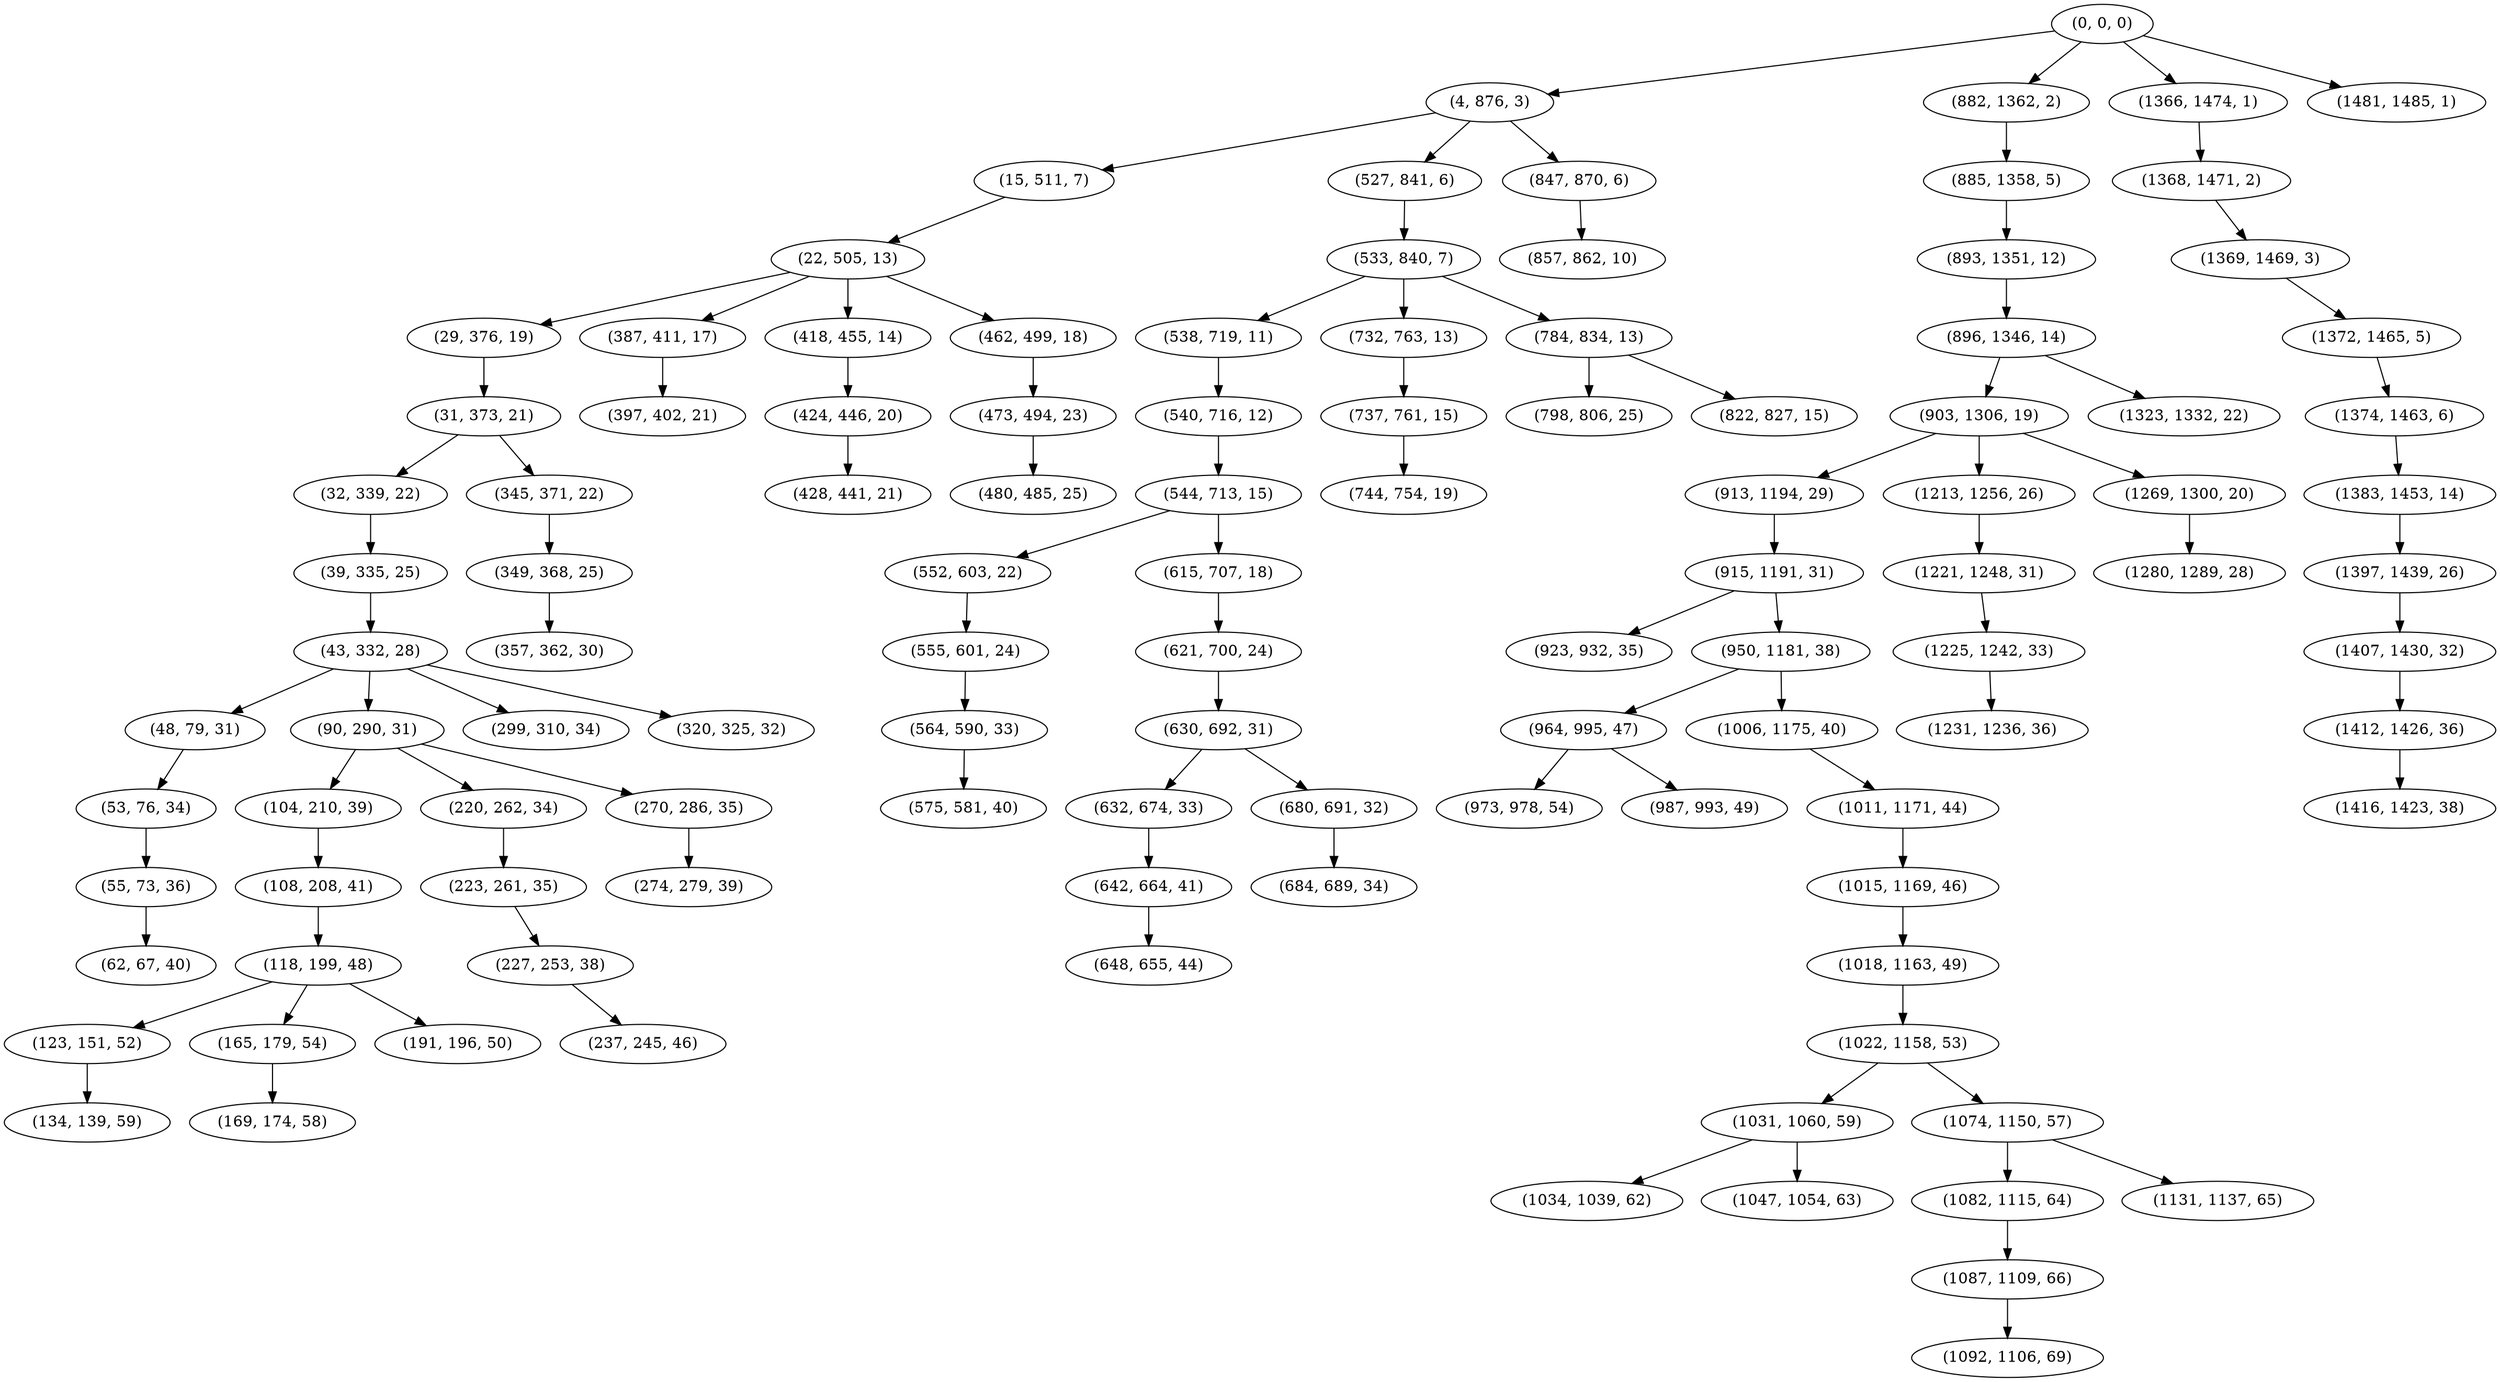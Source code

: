 digraph tree {
    "(0, 0, 0)";
    "(4, 876, 3)";
    "(15, 511, 7)";
    "(22, 505, 13)";
    "(29, 376, 19)";
    "(31, 373, 21)";
    "(32, 339, 22)";
    "(39, 335, 25)";
    "(43, 332, 28)";
    "(48, 79, 31)";
    "(53, 76, 34)";
    "(55, 73, 36)";
    "(62, 67, 40)";
    "(90, 290, 31)";
    "(104, 210, 39)";
    "(108, 208, 41)";
    "(118, 199, 48)";
    "(123, 151, 52)";
    "(134, 139, 59)";
    "(165, 179, 54)";
    "(169, 174, 58)";
    "(191, 196, 50)";
    "(220, 262, 34)";
    "(223, 261, 35)";
    "(227, 253, 38)";
    "(237, 245, 46)";
    "(270, 286, 35)";
    "(274, 279, 39)";
    "(299, 310, 34)";
    "(320, 325, 32)";
    "(345, 371, 22)";
    "(349, 368, 25)";
    "(357, 362, 30)";
    "(387, 411, 17)";
    "(397, 402, 21)";
    "(418, 455, 14)";
    "(424, 446, 20)";
    "(428, 441, 21)";
    "(462, 499, 18)";
    "(473, 494, 23)";
    "(480, 485, 25)";
    "(527, 841, 6)";
    "(533, 840, 7)";
    "(538, 719, 11)";
    "(540, 716, 12)";
    "(544, 713, 15)";
    "(552, 603, 22)";
    "(555, 601, 24)";
    "(564, 590, 33)";
    "(575, 581, 40)";
    "(615, 707, 18)";
    "(621, 700, 24)";
    "(630, 692, 31)";
    "(632, 674, 33)";
    "(642, 664, 41)";
    "(648, 655, 44)";
    "(680, 691, 32)";
    "(684, 689, 34)";
    "(732, 763, 13)";
    "(737, 761, 15)";
    "(744, 754, 19)";
    "(784, 834, 13)";
    "(798, 806, 25)";
    "(822, 827, 15)";
    "(847, 870, 6)";
    "(857, 862, 10)";
    "(882, 1362, 2)";
    "(885, 1358, 5)";
    "(893, 1351, 12)";
    "(896, 1346, 14)";
    "(903, 1306, 19)";
    "(913, 1194, 29)";
    "(915, 1191, 31)";
    "(923, 932, 35)";
    "(950, 1181, 38)";
    "(964, 995, 47)";
    "(973, 978, 54)";
    "(987, 993, 49)";
    "(1006, 1175, 40)";
    "(1011, 1171, 44)";
    "(1015, 1169, 46)";
    "(1018, 1163, 49)";
    "(1022, 1158, 53)";
    "(1031, 1060, 59)";
    "(1034, 1039, 62)";
    "(1047, 1054, 63)";
    "(1074, 1150, 57)";
    "(1082, 1115, 64)";
    "(1087, 1109, 66)";
    "(1092, 1106, 69)";
    "(1131, 1137, 65)";
    "(1213, 1256, 26)";
    "(1221, 1248, 31)";
    "(1225, 1242, 33)";
    "(1231, 1236, 36)";
    "(1269, 1300, 20)";
    "(1280, 1289, 28)";
    "(1323, 1332, 22)";
    "(1366, 1474, 1)";
    "(1368, 1471, 2)";
    "(1369, 1469, 3)";
    "(1372, 1465, 5)";
    "(1374, 1463, 6)";
    "(1383, 1453, 14)";
    "(1397, 1439, 26)";
    "(1407, 1430, 32)";
    "(1412, 1426, 36)";
    "(1416, 1423, 38)";
    "(1481, 1485, 1)";
    "(0, 0, 0)" -> "(4, 876, 3)";
    "(0, 0, 0)" -> "(882, 1362, 2)";
    "(0, 0, 0)" -> "(1366, 1474, 1)";
    "(0, 0, 0)" -> "(1481, 1485, 1)";
    "(4, 876, 3)" -> "(15, 511, 7)";
    "(4, 876, 3)" -> "(527, 841, 6)";
    "(4, 876, 3)" -> "(847, 870, 6)";
    "(15, 511, 7)" -> "(22, 505, 13)";
    "(22, 505, 13)" -> "(29, 376, 19)";
    "(22, 505, 13)" -> "(387, 411, 17)";
    "(22, 505, 13)" -> "(418, 455, 14)";
    "(22, 505, 13)" -> "(462, 499, 18)";
    "(29, 376, 19)" -> "(31, 373, 21)";
    "(31, 373, 21)" -> "(32, 339, 22)";
    "(31, 373, 21)" -> "(345, 371, 22)";
    "(32, 339, 22)" -> "(39, 335, 25)";
    "(39, 335, 25)" -> "(43, 332, 28)";
    "(43, 332, 28)" -> "(48, 79, 31)";
    "(43, 332, 28)" -> "(90, 290, 31)";
    "(43, 332, 28)" -> "(299, 310, 34)";
    "(43, 332, 28)" -> "(320, 325, 32)";
    "(48, 79, 31)" -> "(53, 76, 34)";
    "(53, 76, 34)" -> "(55, 73, 36)";
    "(55, 73, 36)" -> "(62, 67, 40)";
    "(90, 290, 31)" -> "(104, 210, 39)";
    "(90, 290, 31)" -> "(220, 262, 34)";
    "(90, 290, 31)" -> "(270, 286, 35)";
    "(104, 210, 39)" -> "(108, 208, 41)";
    "(108, 208, 41)" -> "(118, 199, 48)";
    "(118, 199, 48)" -> "(123, 151, 52)";
    "(118, 199, 48)" -> "(165, 179, 54)";
    "(118, 199, 48)" -> "(191, 196, 50)";
    "(123, 151, 52)" -> "(134, 139, 59)";
    "(165, 179, 54)" -> "(169, 174, 58)";
    "(220, 262, 34)" -> "(223, 261, 35)";
    "(223, 261, 35)" -> "(227, 253, 38)";
    "(227, 253, 38)" -> "(237, 245, 46)";
    "(270, 286, 35)" -> "(274, 279, 39)";
    "(345, 371, 22)" -> "(349, 368, 25)";
    "(349, 368, 25)" -> "(357, 362, 30)";
    "(387, 411, 17)" -> "(397, 402, 21)";
    "(418, 455, 14)" -> "(424, 446, 20)";
    "(424, 446, 20)" -> "(428, 441, 21)";
    "(462, 499, 18)" -> "(473, 494, 23)";
    "(473, 494, 23)" -> "(480, 485, 25)";
    "(527, 841, 6)" -> "(533, 840, 7)";
    "(533, 840, 7)" -> "(538, 719, 11)";
    "(533, 840, 7)" -> "(732, 763, 13)";
    "(533, 840, 7)" -> "(784, 834, 13)";
    "(538, 719, 11)" -> "(540, 716, 12)";
    "(540, 716, 12)" -> "(544, 713, 15)";
    "(544, 713, 15)" -> "(552, 603, 22)";
    "(544, 713, 15)" -> "(615, 707, 18)";
    "(552, 603, 22)" -> "(555, 601, 24)";
    "(555, 601, 24)" -> "(564, 590, 33)";
    "(564, 590, 33)" -> "(575, 581, 40)";
    "(615, 707, 18)" -> "(621, 700, 24)";
    "(621, 700, 24)" -> "(630, 692, 31)";
    "(630, 692, 31)" -> "(632, 674, 33)";
    "(630, 692, 31)" -> "(680, 691, 32)";
    "(632, 674, 33)" -> "(642, 664, 41)";
    "(642, 664, 41)" -> "(648, 655, 44)";
    "(680, 691, 32)" -> "(684, 689, 34)";
    "(732, 763, 13)" -> "(737, 761, 15)";
    "(737, 761, 15)" -> "(744, 754, 19)";
    "(784, 834, 13)" -> "(798, 806, 25)";
    "(784, 834, 13)" -> "(822, 827, 15)";
    "(847, 870, 6)" -> "(857, 862, 10)";
    "(882, 1362, 2)" -> "(885, 1358, 5)";
    "(885, 1358, 5)" -> "(893, 1351, 12)";
    "(893, 1351, 12)" -> "(896, 1346, 14)";
    "(896, 1346, 14)" -> "(903, 1306, 19)";
    "(896, 1346, 14)" -> "(1323, 1332, 22)";
    "(903, 1306, 19)" -> "(913, 1194, 29)";
    "(903, 1306, 19)" -> "(1213, 1256, 26)";
    "(903, 1306, 19)" -> "(1269, 1300, 20)";
    "(913, 1194, 29)" -> "(915, 1191, 31)";
    "(915, 1191, 31)" -> "(923, 932, 35)";
    "(915, 1191, 31)" -> "(950, 1181, 38)";
    "(950, 1181, 38)" -> "(964, 995, 47)";
    "(950, 1181, 38)" -> "(1006, 1175, 40)";
    "(964, 995, 47)" -> "(973, 978, 54)";
    "(964, 995, 47)" -> "(987, 993, 49)";
    "(1006, 1175, 40)" -> "(1011, 1171, 44)";
    "(1011, 1171, 44)" -> "(1015, 1169, 46)";
    "(1015, 1169, 46)" -> "(1018, 1163, 49)";
    "(1018, 1163, 49)" -> "(1022, 1158, 53)";
    "(1022, 1158, 53)" -> "(1031, 1060, 59)";
    "(1022, 1158, 53)" -> "(1074, 1150, 57)";
    "(1031, 1060, 59)" -> "(1034, 1039, 62)";
    "(1031, 1060, 59)" -> "(1047, 1054, 63)";
    "(1074, 1150, 57)" -> "(1082, 1115, 64)";
    "(1074, 1150, 57)" -> "(1131, 1137, 65)";
    "(1082, 1115, 64)" -> "(1087, 1109, 66)";
    "(1087, 1109, 66)" -> "(1092, 1106, 69)";
    "(1213, 1256, 26)" -> "(1221, 1248, 31)";
    "(1221, 1248, 31)" -> "(1225, 1242, 33)";
    "(1225, 1242, 33)" -> "(1231, 1236, 36)";
    "(1269, 1300, 20)" -> "(1280, 1289, 28)";
    "(1366, 1474, 1)" -> "(1368, 1471, 2)";
    "(1368, 1471, 2)" -> "(1369, 1469, 3)";
    "(1369, 1469, 3)" -> "(1372, 1465, 5)";
    "(1372, 1465, 5)" -> "(1374, 1463, 6)";
    "(1374, 1463, 6)" -> "(1383, 1453, 14)";
    "(1383, 1453, 14)" -> "(1397, 1439, 26)";
    "(1397, 1439, 26)" -> "(1407, 1430, 32)";
    "(1407, 1430, 32)" -> "(1412, 1426, 36)";
    "(1412, 1426, 36)" -> "(1416, 1423, 38)";
}
